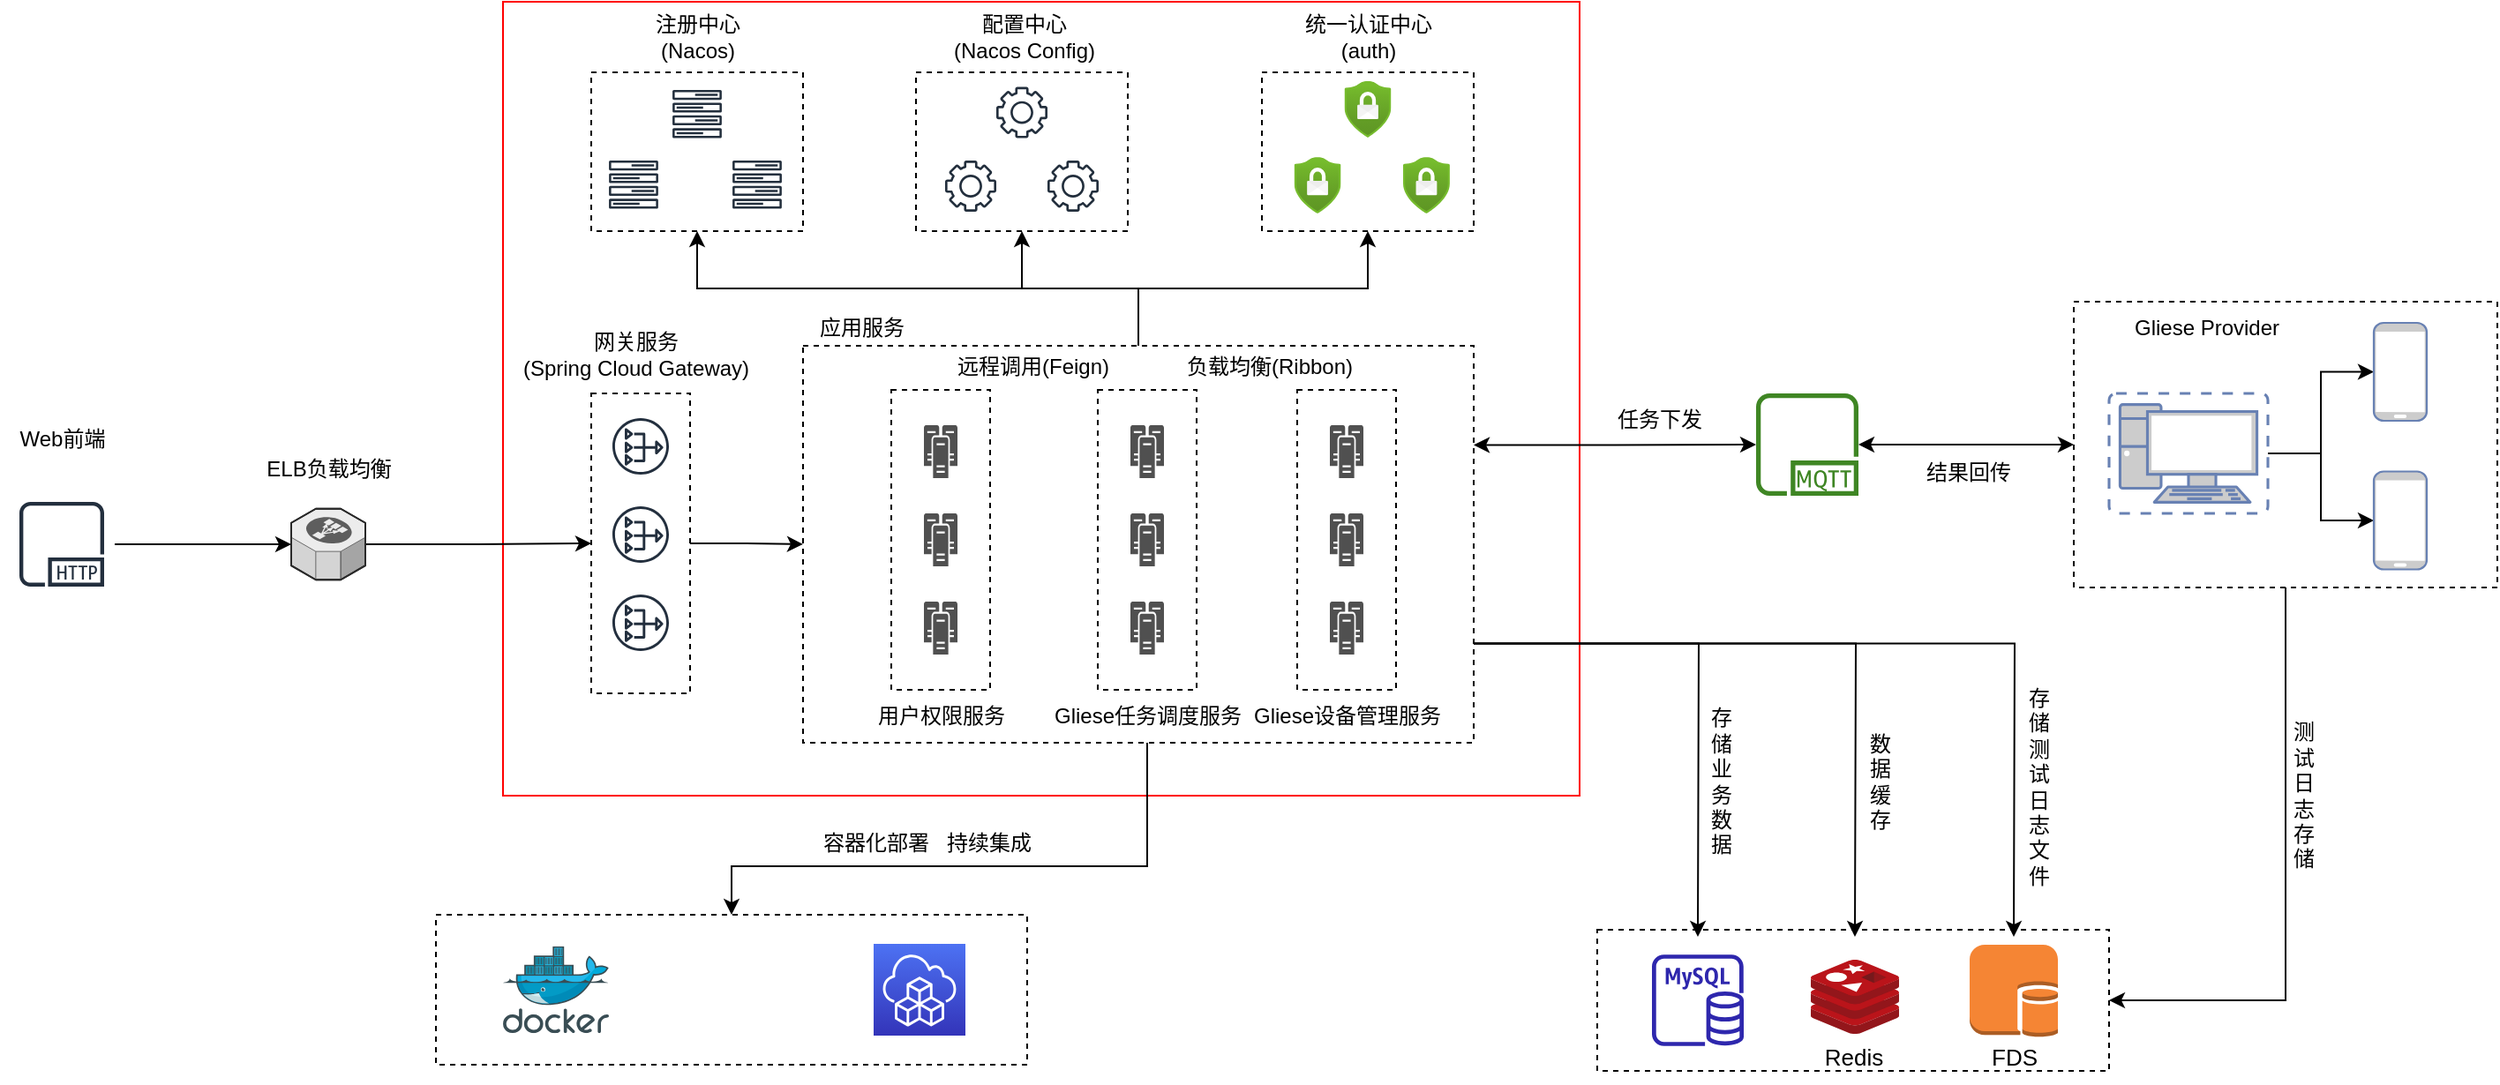 <mxfile version="21.5.0" type="github">
  <diagram name="第 1 页" id="ApSRlv2NEaLqhRoTZmpI">
    <mxGraphModel dx="2260" dy="833" grid="1" gridSize="10" guides="1" tooltips="1" connect="1" arrows="1" fold="1" page="1" pageScale="1" pageWidth="827" pageHeight="1169" math="0" shadow="0">
      <root>
        <mxCell id="0" />
        <mxCell id="1" parent="0" />
        <mxCell id="MoBLjA9N_E7qoeCu4c8N-74" value="" style="rounded=0;whiteSpace=wrap;html=1;dashed=1;" parent="1" vertex="1">
          <mxGeometry x="142" y="957.5" width="335" height="85" as="geometry" />
        </mxCell>
        <mxCell id="ldGGTnW7YCRGI4fySrR4-1" value="" style="rounded=0;whiteSpace=wrap;html=1;strokeColor=#FF0000;" parent="1" vertex="1">
          <mxGeometry x="180" y="440" width="610" height="450" as="geometry" />
        </mxCell>
        <mxCell id="ldGGTnW7YCRGI4fySrR4-10" value="" style="group" parent="1" vertex="1" connectable="0">
          <mxGeometry x="414" y="480" width="120" height="90" as="geometry" />
        </mxCell>
        <mxCell id="ldGGTnW7YCRGI4fySrR4-6" value="" style="rounded=0;whiteSpace=wrap;html=1;dashed=1;" parent="ldGGTnW7YCRGI4fySrR4-10" vertex="1">
          <mxGeometry width="120" height="90" as="geometry" />
        </mxCell>
        <mxCell id="ldGGTnW7YCRGI4fySrR4-7" value="" style="sketch=0;outlineConnect=0;fontColor=#232F3E;gradientColor=none;fillColor=#232F3D;strokeColor=none;dashed=0;verticalLabelPosition=bottom;verticalAlign=top;align=center;html=1;fontSize=12;fontStyle=0;aspect=fixed;pointerEvents=1;shape=mxgraph.aws4.gear;" parent="ldGGTnW7YCRGI4fySrR4-10" vertex="1">
          <mxGeometry x="45.5" y="8.28" width="29" height="29" as="geometry" />
        </mxCell>
        <mxCell id="ldGGTnW7YCRGI4fySrR4-8" value="" style="sketch=0;outlineConnect=0;fontColor=#232F3E;gradientColor=none;fillColor=#232F3D;strokeColor=none;dashed=0;verticalLabelPosition=bottom;verticalAlign=top;align=center;html=1;fontSize=12;fontStyle=0;aspect=fixed;pointerEvents=1;shape=mxgraph.aws4.gear;" parent="ldGGTnW7YCRGI4fySrR4-10" vertex="1">
          <mxGeometry x="16.5" y="50" width="29" height="29" as="geometry" />
        </mxCell>
        <mxCell id="ldGGTnW7YCRGI4fySrR4-9" value="" style="sketch=0;outlineConnect=0;fontColor=#232F3E;gradientColor=none;fillColor=#232F3D;strokeColor=none;dashed=0;verticalLabelPosition=bottom;verticalAlign=top;align=center;html=1;fontSize=12;fontStyle=0;aspect=fixed;pointerEvents=1;shape=mxgraph.aws4.gear;" parent="ldGGTnW7YCRGI4fySrR4-10" vertex="1">
          <mxGeometry x="74.5" y="50" width="29" height="29" as="geometry" />
        </mxCell>
        <mxCell id="ldGGTnW7YCRGI4fySrR4-11" value="" style="group" parent="1" vertex="1" connectable="0">
          <mxGeometry x="230" y="480" width="120" height="90" as="geometry" />
        </mxCell>
        <mxCell id="ldGGTnW7YCRGI4fySrR4-2" value="" style="rounded=0;whiteSpace=wrap;html=1;dashed=1;" parent="ldGGTnW7YCRGI4fySrR4-11" vertex="1">
          <mxGeometry width="120" height="90" as="geometry" />
        </mxCell>
        <mxCell id="ldGGTnW7YCRGI4fySrR4-3" value="" style="sketch=0;outlineConnect=0;fontColor=#232F3E;gradientColor=none;fillColor=#232F3D;strokeColor=none;dashed=0;verticalLabelPosition=bottom;verticalAlign=top;align=center;html=1;fontSize=12;fontStyle=0;aspect=fixed;pointerEvents=1;shape=mxgraph.aws4.forums;" parent="ldGGTnW7YCRGI4fySrR4-11" vertex="1">
          <mxGeometry x="46" y="10" width="28" height="27.28" as="geometry" />
        </mxCell>
        <mxCell id="ldGGTnW7YCRGI4fySrR4-4" value="" style="sketch=0;outlineConnect=0;fontColor=#232F3E;gradientColor=none;fillColor=#232F3D;strokeColor=none;dashed=0;verticalLabelPosition=bottom;verticalAlign=top;align=center;html=1;fontSize=12;fontStyle=0;aspect=fixed;pointerEvents=1;shape=mxgraph.aws4.forums;" parent="ldGGTnW7YCRGI4fySrR4-11" vertex="1">
          <mxGeometry x="10" y="50" width="28" height="27.28" as="geometry" />
        </mxCell>
        <mxCell id="ldGGTnW7YCRGI4fySrR4-5" value="" style="sketch=0;outlineConnect=0;fontColor=#232F3E;gradientColor=none;fillColor=#232F3D;strokeColor=none;dashed=0;verticalLabelPosition=bottom;verticalAlign=top;align=center;html=1;fontSize=12;fontStyle=0;aspect=fixed;pointerEvents=1;shape=mxgraph.aws4.forums;" parent="ldGGTnW7YCRGI4fySrR4-11" vertex="1">
          <mxGeometry x="80" y="50" width="28" height="27.28" as="geometry" />
        </mxCell>
        <mxCell id="ldGGTnW7YCRGI4fySrR4-16" value="" style="group" parent="1" vertex="1" connectable="0">
          <mxGeometry x="230" y="662" width="56" height="170" as="geometry" />
        </mxCell>
        <mxCell id="ldGGTnW7YCRGI4fySrR4-12" value="" style="rounded=0;whiteSpace=wrap;html=1;dashed=1;" parent="ldGGTnW7YCRGI4fySrR4-16" vertex="1">
          <mxGeometry width="56" height="170" as="geometry" />
        </mxCell>
        <mxCell id="ldGGTnW7YCRGI4fySrR4-13" value="" style="sketch=0;outlineConnect=0;fontColor=#232F3E;gradientColor=none;strokeColor=#232F3E;fillColor=#ffffff;dashed=0;verticalLabelPosition=bottom;verticalAlign=top;align=center;html=1;fontSize=12;fontStyle=0;aspect=fixed;shape=mxgraph.aws4.resourceIcon;resIcon=mxgraph.aws4.nat_gateway;" parent="ldGGTnW7YCRGI4fySrR4-16" vertex="1">
          <mxGeometry x="8" y="10" width="40" height="40" as="geometry" />
        </mxCell>
        <mxCell id="ldGGTnW7YCRGI4fySrR4-14" value="" style="sketch=0;outlineConnect=0;fontColor=#232F3E;gradientColor=none;strokeColor=#232F3E;fillColor=#ffffff;dashed=0;verticalLabelPosition=bottom;verticalAlign=top;align=center;html=1;fontSize=12;fontStyle=0;aspect=fixed;shape=mxgraph.aws4.resourceIcon;resIcon=mxgraph.aws4.nat_gateway;" parent="ldGGTnW7YCRGI4fySrR4-16" vertex="1">
          <mxGeometry x="8" y="60" width="40" height="40" as="geometry" />
        </mxCell>
        <mxCell id="ldGGTnW7YCRGI4fySrR4-15" value="" style="sketch=0;outlineConnect=0;fontColor=#232F3E;gradientColor=none;strokeColor=#232F3E;fillColor=#ffffff;dashed=0;verticalLabelPosition=bottom;verticalAlign=top;align=center;html=1;fontSize=12;fontStyle=0;aspect=fixed;shape=mxgraph.aws4.resourceIcon;resIcon=mxgraph.aws4.nat_gateway;" parent="ldGGTnW7YCRGI4fySrR4-16" vertex="1">
          <mxGeometry x="8" y="110" width="40" height="40" as="geometry" />
        </mxCell>
        <mxCell id="MoBLjA9N_E7qoeCu4c8N-61" style="edgeStyle=orthogonalEdgeStyle;rounded=0;orthogonalLoop=1;jettySize=auto;html=1;exitX=1;exitY=0.25;exitDx=0;exitDy=0;startArrow=classic;startFill=1;" parent="1" source="ldGGTnW7YCRGI4fySrR4-17" target="MoBLjA9N_E7qoeCu4c8N-51" edge="1">
          <mxGeometry relative="1" as="geometry" />
        </mxCell>
        <mxCell id="MoBLjA9N_E7qoeCu4c8N-70" style="edgeStyle=orthogonalEdgeStyle;rounded=0;orthogonalLoop=1;jettySize=auto;html=1;exitX=0.5;exitY=0;exitDx=0;exitDy=0;entryX=0.5;entryY=1;entryDx=0;entryDy=0;" parent="1" source="ldGGTnW7YCRGI4fySrR4-17" target="ldGGTnW7YCRGI4fySrR4-2" edge="1">
          <mxGeometry relative="1" as="geometry" />
        </mxCell>
        <mxCell id="MoBLjA9N_E7qoeCu4c8N-71" style="edgeStyle=orthogonalEdgeStyle;rounded=0;orthogonalLoop=1;jettySize=auto;html=1;exitX=0.5;exitY=0;exitDx=0;exitDy=0;entryX=0.5;entryY=1;entryDx=0;entryDy=0;" parent="1" source="ldGGTnW7YCRGI4fySrR4-17" target="ldGGTnW7YCRGI4fySrR4-6" edge="1">
          <mxGeometry relative="1" as="geometry" />
        </mxCell>
        <mxCell id="MoBLjA9N_E7qoeCu4c8N-72" style="edgeStyle=orthogonalEdgeStyle;rounded=0;orthogonalLoop=1;jettySize=auto;html=1;exitX=0.5;exitY=0;exitDx=0;exitDy=0;entryX=0.5;entryY=1;entryDx=0;entryDy=0;" parent="1" source="ldGGTnW7YCRGI4fySrR4-17" target="MoBLjA9N_E7qoeCu4c8N-2" edge="1">
          <mxGeometry relative="1" as="geometry" />
        </mxCell>
        <mxCell id="ldGGTnW7YCRGI4fySrR4-17" value="" style="rounded=0;whiteSpace=wrap;html=1;dashed=1;" parent="1" vertex="1">
          <mxGeometry x="350" y="635" width="380" height="225" as="geometry" />
        </mxCell>
        <mxCell id="ldGGTnW7YCRGI4fySrR4-22" value="" style="group" parent="1" vertex="1" connectable="0">
          <mxGeometry x="400" y="660" width="56" height="170" as="geometry" />
        </mxCell>
        <mxCell id="ldGGTnW7YCRGI4fySrR4-18" value="" style="rounded=0;whiteSpace=wrap;html=1;dashed=1;" parent="ldGGTnW7YCRGI4fySrR4-22" vertex="1">
          <mxGeometry width="56" height="170" as="geometry" />
        </mxCell>
        <mxCell id="ldGGTnW7YCRGI4fySrR4-19" value="" style="sketch=0;pointerEvents=1;shadow=0;dashed=0;html=1;strokeColor=none;fillColor=#505050;labelPosition=center;verticalLabelPosition=bottom;verticalAlign=top;outlineConnect=0;align=center;shape=mxgraph.office.servers.cluster_server;" parent="ldGGTnW7YCRGI4fySrR4-22" vertex="1">
          <mxGeometry x="18.5" y="20" width="19" height="30" as="geometry" />
        </mxCell>
        <mxCell id="ldGGTnW7YCRGI4fySrR4-20" value="" style="sketch=0;pointerEvents=1;shadow=0;dashed=0;html=1;strokeColor=none;fillColor=#505050;labelPosition=center;verticalLabelPosition=bottom;verticalAlign=top;outlineConnect=0;align=center;shape=mxgraph.office.servers.cluster_server;" parent="ldGGTnW7YCRGI4fySrR4-22" vertex="1">
          <mxGeometry x="18.5" y="70" width="19" height="30" as="geometry" />
        </mxCell>
        <mxCell id="ldGGTnW7YCRGI4fySrR4-21" value="" style="sketch=0;pointerEvents=1;shadow=0;dashed=0;html=1;strokeColor=none;fillColor=#505050;labelPosition=center;verticalLabelPosition=bottom;verticalAlign=top;outlineConnect=0;align=center;shape=mxgraph.office.servers.cluster_server;" parent="ldGGTnW7YCRGI4fySrR4-22" vertex="1">
          <mxGeometry x="18.5" y="120" width="19" height="30" as="geometry" />
        </mxCell>
        <mxCell id="ldGGTnW7YCRGI4fySrR4-23" value="" style="group" parent="1" vertex="1" connectable="0">
          <mxGeometry x="517" y="660" width="56" height="170" as="geometry" />
        </mxCell>
        <mxCell id="ldGGTnW7YCRGI4fySrR4-24" value="" style="rounded=0;whiteSpace=wrap;html=1;dashed=1;" parent="ldGGTnW7YCRGI4fySrR4-23" vertex="1">
          <mxGeometry width="56" height="170" as="geometry" />
        </mxCell>
        <mxCell id="ldGGTnW7YCRGI4fySrR4-25" value="" style="sketch=0;pointerEvents=1;shadow=0;dashed=0;html=1;strokeColor=none;fillColor=#505050;labelPosition=center;verticalLabelPosition=bottom;verticalAlign=top;outlineConnect=0;align=center;shape=mxgraph.office.servers.cluster_server;" parent="ldGGTnW7YCRGI4fySrR4-23" vertex="1">
          <mxGeometry x="18.5" y="20" width="19" height="30" as="geometry" />
        </mxCell>
        <mxCell id="ldGGTnW7YCRGI4fySrR4-26" value="" style="sketch=0;pointerEvents=1;shadow=0;dashed=0;html=1;strokeColor=none;fillColor=#505050;labelPosition=center;verticalLabelPosition=bottom;verticalAlign=top;outlineConnect=0;align=center;shape=mxgraph.office.servers.cluster_server;" parent="ldGGTnW7YCRGI4fySrR4-23" vertex="1">
          <mxGeometry x="18.5" y="70" width="19" height="30" as="geometry" />
        </mxCell>
        <mxCell id="ldGGTnW7YCRGI4fySrR4-27" value="" style="sketch=0;pointerEvents=1;shadow=0;dashed=0;html=1;strokeColor=none;fillColor=#505050;labelPosition=center;verticalLabelPosition=bottom;verticalAlign=top;outlineConnect=0;align=center;shape=mxgraph.office.servers.cluster_server;" parent="ldGGTnW7YCRGI4fySrR4-23" vertex="1">
          <mxGeometry x="18.5" y="120" width="19" height="30" as="geometry" />
        </mxCell>
        <mxCell id="MoBLjA9N_E7qoeCu4c8N-44" style="edgeStyle=orthogonalEdgeStyle;rounded=0;orthogonalLoop=1;jettySize=auto;html=1;entryX=0;entryY=0.5;entryDx=0;entryDy=0;" parent="1" source="ldGGTnW7YCRGI4fySrR4-28" target="ldGGTnW7YCRGI4fySrR4-12" edge="1">
          <mxGeometry relative="1" as="geometry" />
        </mxCell>
        <mxCell id="ldGGTnW7YCRGI4fySrR4-28" value="" style="verticalLabelPosition=bottom;html=1;verticalAlign=top;strokeWidth=1;align=center;outlineConnect=0;dashed=0;outlineConnect=0;shape=mxgraph.aws3d.elasticLoadBalancing;fillColor=#ECECEC;strokeColor=#5E5E5E;aspect=fixed;" parent="1" vertex="1">
          <mxGeometry x="60" y="727.37" width="42" height="40.25" as="geometry" />
        </mxCell>
        <mxCell id="MoBLjA9N_E7qoeCu4c8N-12" value="" style="group" parent="1" vertex="1" connectable="0">
          <mxGeometry x="610" y="480" width="120" height="90" as="geometry" />
        </mxCell>
        <mxCell id="MoBLjA9N_E7qoeCu4c8N-2" value="" style="rounded=0;whiteSpace=wrap;html=1;dashed=1;container=0;" parent="MoBLjA9N_E7qoeCu4c8N-12" vertex="1">
          <mxGeometry width="120" height="90" as="geometry" />
        </mxCell>
        <mxCell id="MoBLjA9N_E7qoeCu4c8N-9" value="" style="image;aspect=fixed;html=1;points=[];align=center;fontSize=12;image=img/lib/azure2/security/Security_Center.svg;" parent="MoBLjA9N_E7qoeCu4c8N-12" vertex="1">
          <mxGeometry x="46.76" y="4.86" width="26.47" height="32.14" as="geometry" />
        </mxCell>
        <mxCell id="MoBLjA9N_E7qoeCu4c8N-10" value="" style="image;aspect=fixed;html=1;points=[];align=center;fontSize=12;image=img/lib/azure2/security/Security_Center.svg;" parent="MoBLjA9N_E7qoeCu4c8N-12" vertex="1">
          <mxGeometry x="18.29" y="47.93" width="26.47" height="32.14" as="geometry" />
        </mxCell>
        <mxCell id="MoBLjA9N_E7qoeCu4c8N-11" value="" style="image;aspect=fixed;html=1;points=[];align=center;fontSize=12;image=img/lib/azure2/security/Security_Center.svg;" parent="MoBLjA9N_E7qoeCu4c8N-12" vertex="1">
          <mxGeometry x="80" y="47.93" width="26.47" height="32.14" as="geometry" />
        </mxCell>
        <mxCell id="MoBLjA9N_E7qoeCu4c8N-13" value="" style="group" parent="1" vertex="1" connectable="0">
          <mxGeometry x="630" y="660" width="56" height="170" as="geometry" />
        </mxCell>
        <mxCell id="MoBLjA9N_E7qoeCu4c8N-14" value="" style="rounded=0;whiteSpace=wrap;html=1;dashed=1;" parent="MoBLjA9N_E7qoeCu4c8N-13" vertex="1">
          <mxGeometry width="56" height="170" as="geometry" />
        </mxCell>
        <mxCell id="MoBLjA9N_E7qoeCu4c8N-15" value="" style="sketch=0;pointerEvents=1;shadow=0;dashed=0;html=1;strokeColor=none;fillColor=#505050;labelPosition=center;verticalLabelPosition=bottom;verticalAlign=top;outlineConnect=0;align=center;shape=mxgraph.office.servers.cluster_server;" parent="MoBLjA9N_E7qoeCu4c8N-13" vertex="1">
          <mxGeometry x="18.5" y="20" width="19" height="30" as="geometry" />
        </mxCell>
        <mxCell id="MoBLjA9N_E7qoeCu4c8N-16" value="" style="sketch=0;pointerEvents=1;shadow=0;dashed=0;html=1;strokeColor=none;fillColor=#505050;labelPosition=center;verticalLabelPosition=bottom;verticalAlign=top;outlineConnect=0;align=center;shape=mxgraph.office.servers.cluster_server;" parent="MoBLjA9N_E7qoeCu4c8N-13" vertex="1">
          <mxGeometry x="18.5" y="70" width="19" height="30" as="geometry" />
        </mxCell>
        <mxCell id="MoBLjA9N_E7qoeCu4c8N-17" value="" style="sketch=0;pointerEvents=1;shadow=0;dashed=0;html=1;strokeColor=none;fillColor=#505050;labelPosition=center;verticalLabelPosition=bottom;verticalAlign=top;outlineConnect=0;align=center;shape=mxgraph.office.servers.cluster_server;" parent="MoBLjA9N_E7qoeCu4c8N-13" vertex="1">
          <mxGeometry x="18.5" y="120" width="19" height="30" as="geometry" />
        </mxCell>
        <mxCell id="MoBLjA9N_E7qoeCu4c8N-20" value="" style="image;sketch=0;aspect=fixed;html=1;points=[];align=center;fontSize=12;image=img/lib/mscae/Docker.svg;" parent="1" vertex="1">
          <mxGeometry x="180" y="975.4" width="60" height="49.2" as="geometry" />
        </mxCell>
        <mxCell id="MoBLjA9N_E7qoeCu4c8N-29" value="" style="shape=image;html=1;verticalAlign=top;verticalLabelPosition=bottom;labelBackgroundColor=#ffffff;imageAspect=0;aspect=fixed;image=https://cdn4.iconfinder.com/data/icons/socialcones/508/Gitlab-128.png" parent="1" vertex="1">
          <mxGeometry x="280" y="966" width="68" height="68" as="geometry" />
        </mxCell>
        <mxCell id="MoBLjA9N_E7qoeCu4c8N-32" value="" style="group" parent="1" vertex="1" connectable="0">
          <mxGeometry x="800" y="966" width="290" height="87" as="geometry" />
        </mxCell>
        <mxCell id="MoBLjA9N_E7qoeCu4c8N-22" value="" style="rounded=0;whiteSpace=wrap;html=1;dashed=1;" parent="MoBLjA9N_E7qoeCu4c8N-32" vertex="1">
          <mxGeometry width="290" height="80" as="geometry" />
        </mxCell>
        <mxCell id="MoBLjA9N_E7qoeCu4c8N-23" value="" style="image;sketch=0;aspect=fixed;html=1;points=[];align=center;fontSize=12;image=img/lib/mscae/Cache_Redis_Product.svg;" parent="MoBLjA9N_E7qoeCu4c8N-32" vertex="1">
          <mxGeometry x="121" y="17" width="50" height="42" as="geometry" />
        </mxCell>
        <mxCell id="MoBLjA9N_E7qoeCu4c8N-24" value="" style="sketch=0;outlineConnect=0;fontColor=#232F3E;gradientColor=none;fillColor=#2E27AD;strokeColor=none;dashed=0;verticalLabelPosition=bottom;verticalAlign=top;align=center;html=1;fontSize=12;fontStyle=0;aspect=fixed;pointerEvents=1;shape=mxgraph.aws4.rds_mysql_instance;" parent="MoBLjA9N_E7qoeCu4c8N-32" vertex="1">
          <mxGeometry x="31" y="14" width="52" height="52" as="geometry" />
        </mxCell>
        <mxCell id="MoBLjA9N_E7qoeCu4c8N-25" value="" style="outlineConnect=0;dashed=0;verticalLabelPosition=bottom;verticalAlign=top;align=center;html=1;shape=mxgraph.aws3.db_on_instance;fillColor=#F58534;gradientColor=none;" parent="MoBLjA9N_E7qoeCu4c8N-32" vertex="1">
          <mxGeometry x="211" y="8.5" width="50" height="52.5" as="geometry" />
        </mxCell>
        <mxCell id="MoBLjA9N_E7qoeCu4c8N-30" value="&lt;font style=&quot;font-size: 13px;&quot;&gt;FDS&lt;/font&gt;" style="text;html=1;align=center;verticalAlign=middle;resizable=0;points=[];autosize=1;strokeColor=none;fillColor=none;" parent="MoBLjA9N_E7qoeCu4c8N-32" vertex="1">
          <mxGeometry x="211" y="57" width="50" height="30" as="geometry" />
        </mxCell>
        <mxCell id="MoBLjA9N_E7qoeCu4c8N-31" value="&lt;font style=&quot;font-size: 13px;&quot;&gt;Redis&lt;/font&gt;" style="text;html=1;align=center;verticalAlign=middle;resizable=0;points=[];autosize=1;strokeColor=none;fillColor=none;" parent="MoBLjA9N_E7qoeCu4c8N-32" vertex="1">
          <mxGeometry x="115" y="57" width="60" height="30" as="geometry" />
        </mxCell>
        <mxCell id="MoBLjA9N_E7qoeCu4c8N-77" style="edgeStyle=orthogonalEdgeStyle;rounded=0;orthogonalLoop=1;jettySize=auto;html=1;entryX=0.5;entryY=0;entryDx=0;entryDy=0;" parent="1" source="MoBLjA9N_E7qoeCu4c8N-33" target="MoBLjA9N_E7qoeCu4c8N-74" edge="1">
          <mxGeometry relative="1" as="geometry">
            <Array as="points">
              <mxPoint x="545" y="930" />
              <mxPoint x="310" y="930" />
            </Array>
          </mxGeometry>
        </mxCell>
        <mxCell id="MoBLjA9N_E7qoeCu4c8N-33" value="Gliese任务调度服务" style="text;html=1;align=center;verticalAlign=middle;resizable=0;points=[];autosize=1;strokeColor=none;fillColor=none;" parent="1" vertex="1">
          <mxGeometry x="480" y="830" width="130" height="30" as="geometry" />
        </mxCell>
        <mxCell id="MoBLjA9N_E7qoeCu4c8N-34" value="Gliese设备管理服务" style="text;html=1;align=center;verticalAlign=middle;resizable=0;points=[];autosize=1;strokeColor=none;fillColor=none;" parent="1" vertex="1">
          <mxGeometry x="593" y="830" width="130" height="30" as="geometry" />
        </mxCell>
        <mxCell id="MoBLjA9N_E7qoeCu4c8N-35" value="用户权限服务" style="text;html=1;align=center;verticalAlign=middle;resizable=0;points=[];autosize=1;strokeColor=none;fillColor=none;" parent="1" vertex="1">
          <mxGeometry x="378" y="830" width="100" height="30" as="geometry" />
        </mxCell>
        <mxCell id="MoBLjA9N_E7qoeCu4c8N-36" value="统一认证中心&lt;br&gt;(auth)" style="text;html=1;align=center;verticalAlign=middle;resizable=0;points=[];autosize=1;strokeColor=none;fillColor=none;" parent="1" vertex="1">
          <mxGeometry x="620" y="440" width="100" height="40" as="geometry" />
        </mxCell>
        <mxCell id="MoBLjA9N_E7qoeCu4c8N-37" value="配置中心&lt;br&gt;(Nacos Config)" style="text;html=1;align=center;verticalAlign=middle;resizable=0;points=[];autosize=1;strokeColor=none;fillColor=none;" parent="1" vertex="1">
          <mxGeometry x="425" y="440" width="100" height="40" as="geometry" />
        </mxCell>
        <mxCell id="MoBLjA9N_E7qoeCu4c8N-38" value="注册中心&lt;br&gt;(Nacos)" style="text;html=1;align=center;verticalAlign=middle;resizable=0;points=[];autosize=1;strokeColor=none;fillColor=none;" parent="1" vertex="1">
          <mxGeometry x="255" y="440" width="70" height="40" as="geometry" />
        </mxCell>
        <mxCell id="MoBLjA9N_E7qoeCu4c8N-39" value="网关服务&lt;br&gt;(Spring Cloud Gateway)" style="text;html=1;align=center;verticalAlign=middle;resizable=0;points=[];autosize=1;strokeColor=none;fillColor=none;" parent="1" vertex="1">
          <mxGeometry x="180" y="620" width="150" height="40" as="geometry" />
        </mxCell>
        <mxCell id="MoBLjA9N_E7qoeCu4c8N-40" value="ELB负载均衡" style="text;html=1;align=center;verticalAlign=middle;resizable=0;points=[];autosize=1;strokeColor=none;fillColor=none;" parent="1" vertex="1">
          <mxGeometry x="36" y="690" width="90" height="30" as="geometry" />
        </mxCell>
        <mxCell id="MoBLjA9N_E7qoeCu4c8N-43" style="edgeStyle=orthogonalEdgeStyle;rounded=0;orthogonalLoop=1;jettySize=auto;html=1;" parent="1" source="MoBLjA9N_E7qoeCu4c8N-41" target="ldGGTnW7YCRGI4fySrR4-28" edge="1">
          <mxGeometry relative="1" as="geometry" />
        </mxCell>
        <mxCell id="MoBLjA9N_E7qoeCu4c8N-41" value="" style="sketch=0;outlineConnect=0;fontColor=#232F3E;gradientColor=none;strokeColor=#232F3E;fillColor=#ffffff;dashed=0;verticalLabelPosition=bottom;verticalAlign=top;align=center;html=1;fontSize=12;fontStyle=0;aspect=fixed;shape=mxgraph.aws4.resourceIcon;resIcon=mxgraph.aws4.http_protocol;" parent="1" vertex="1">
          <mxGeometry x="-100" y="717.49" width="60" height="60" as="geometry" />
        </mxCell>
        <mxCell id="MoBLjA9N_E7qoeCu4c8N-42" value="Web前端" style="text;html=1;align=center;verticalAlign=middle;resizable=0;points=[];autosize=1;strokeColor=none;fillColor=none;" parent="1" vertex="1">
          <mxGeometry x="-105" y="672.5" width="70" height="30" as="geometry" />
        </mxCell>
        <mxCell id="MoBLjA9N_E7qoeCu4c8N-45" style="edgeStyle=orthogonalEdgeStyle;rounded=0;orthogonalLoop=1;jettySize=auto;html=1;" parent="1" source="ldGGTnW7YCRGI4fySrR4-12" target="ldGGTnW7YCRGI4fySrR4-17" edge="1">
          <mxGeometry relative="1" as="geometry" />
        </mxCell>
        <mxCell id="MoBLjA9N_E7qoeCu4c8N-48" value="远程调用(Feign)" style="text;html=1;align=center;verticalAlign=middle;resizable=0;points=[];autosize=1;strokeColor=none;fillColor=none;" parent="1" vertex="1">
          <mxGeometry x="425" y="632" width="110" height="30" as="geometry" />
        </mxCell>
        <mxCell id="MoBLjA9N_E7qoeCu4c8N-49" value="负载均衡(Ribbon)" style="text;html=1;align=center;verticalAlign=middle;resizable=0;points=[];autosize=1;strokeColor=none;fillColor=none;" parent="1" vertex="1">
          <mxGeometry x="554" y="632" width="120" height="30" as="geometry" />
        </mxCell>
        <mxCell id="MoBLjA9N_E7qoeCu4c8N-67" style="edgeStyle=orthogonalEdgeStyle;rounded=0;orthogonalLoop=1;jettySize=auto;html=1;entryX=0;entryY=0.5;entryDx=0;entryDy=0;startArrow=classic;startFill=1;" parent="1" source="MoBLjA9N_E7qoeCu4c8N-51" target="MoBLjA9N_E7qoeCu4c8N-62" edge="1">
          <mxGeometry relative="1" as="geometry" />
        </mxCell>
        <mxCell id="MoBLjA9N_E7qoeCu4c8N-51" value="" style="sketch=0;outlineConnect=0;fontColor=#232F3E;gradientColor=none;fillColor=#3F8624;strokeColor=none;dashed=0;verticalLabelPosition=bottom;verticalAlign=top;align=center;html=1;fontSize=12;fontStyle=0;aspect=fixed;pointerEvents=1;shape=mxgraph.aws4.mqtt_protocol;" parent="1" vertex="1">
          <mxGeometry x="890" y="662" width="58" height="58" as="geometry" />
        </mxCell>
        <mxCell id="MoBLjA9N_E7qoeCu4c8N-54" style="edgeStyle=orthogonalEdgeStyle;rounded=0;orthogonalLoop=1;jettySize=auto;html=1;exitX=1;exitY=0.75;exitDx=0;exitDy=0;" parent="1" source="ldGGTnW7YCRGI4fySrR4-17" edge="1">
          <mxGeometry relative="1" as="geometry">
            <mxPoint x="857" y="970" as="targetPoint" />
          </mxGeometry>
        </mxCell>
        <mxCell id="MoBLjA9N_E7qoeCu4c8N-55" style="edgeStyle=orthogonalEdgeStyle;rounded=0;orthogonalLoop=1;jettySize=auto;html=1;exitX=1;exitY=0.75;exitDx=0;exitDy=0;" parent="1" source="ldGGTnW7YCRGI4fySrR4-17" edge="1">
          <mxGeometry relative="1" as="geometry">
            <mxPoint x="946" y="970" as="targetPoint" />
          </mxGeometry>
        </mxCell>
        <mxCell id="MoBLjA9N_E7qoeCu4c8N-56" style="edgeStyle=orthogonalEdgeStyle;rounded=0;orthogonalLoop=1;jettySize=auto;html=1;exitX=1;exitY=0.75;exitDx=0;exitDy=0;" parent="1" source="ldGGTnW7YCRGI4fySrR4-17" edge="1">
          <mxGeometry relative="1" as="geometry">
            <mxPoint x="1036" y="970" as="targetPoint" />
          </mxGeometry>
        </mxCell>
        <mxCell id="MoBLjA9N_E7qoeCu4c8N-58" value="存&lt;br&gt;储&lt;br&gt;业&lt;br&gt;务&lt;br&gt;数&lt;br&gt;据" style="text;html=1;align=center;verticalAlign=middle;resizable=0;points=[];autosize=1;strokeColor=none;fillColor=none;" parent="1" vertex="1">
          <mxGeometry x="850" y="832" width="40" height="100" as="geometry" />
        </mxCell>
        <mxCell id="MoBLjA9N_E7qoeCu4c8N-59" value="数&lt;br&gt;据&lt;br&gt;缓&lt;br&gt;存" style="text;html=1;align=center;verticalAlign=middle;resizable=0;points=[];autosize=1;strokeColor=none;fillColor=none;" parent="1" vertex="1">
          <mxGeometry x="940" y="847" width="40" height="70" as="geometry" />
        </mxCell>
        <mxCell id="MoBLjA9N_E7qoeCu4c8N-60" value="存&lt;br&gt;储&lt;br&gt;测&lt;br&gt;试&lt;br&gt;日&lt;br&gt;志&lt;br&gt;文&lt;br&gt;件" style="text;html=1;align=center;verticalAlign=middle;resizable=0;points=[];autosize=1;strokeColor=none;fillColor=none;" parent="1" vertex="1">
          <mxGeometry x="1030" y="820" width="40" height="130" as="geometry" />
        </mxCell>
        <mxCell id="MoBLjA9N_E7qoeCu4c8N-63" value="" style="sketch=0;points=[[0,0,0],[0.25,0,0],[0.5,0,0],[0.75,0,0],[1,0,0],[0,1,0],[0.25,1,0],[0.5,1,0],[0.75,1,0],[1,1,0],[0,0.25,0],[0,0.5,0],[0,0.75,0],[1,0.25,0],[1,0.5,0],[1,0.75,0]];outlineConnect=0;fontColor=#232F3E;gradientColor=#4D72F3;gradientDirection=north;fillColor=#3334B9;strokeColor=#ffffff;dashed=0;verticalLabelPosition=bottom;verticalAlign=top;align=center;html=1;fontSize=12;fontStyle=0;aspect=fixed;shape=mxgraph.aws4.resourceIcon;resIcon=mxgraph.aws4.cloud_development_kit;" parent="1" vertex="1">
          <mxGeometry x="390" y="974" width="52" height="52" as="geometry" />
        </mxCell>
        <mxCell id="MoBLjA9N_E7qoeCu4c8N-66" value="" style="group" parent="1" vertex="1" connectable="0">
          <mxGeometry x="1070" y="610" width="240" height="162" as="geometry" />
        </mxCell>
        <mxCell id="MoBLjA9N_E7qoeCu4c8N-62" value="" style="rounded=0;whiteSpace=wrap;html=1;dashed=1;" parent="MoBLjA9N_E7qoeCu4c8N-66" vertex="1">
          <mxGeometry width="240" height="162" as="geometry" />
        </mxCell>
        <mxCell id="MoBLjA9N_E7qoeCu4c8N-75" style="edgeStyle=orthogonalEdgeStyle;rounded=0;orthogonalLoop=1;jettySize=auto;html=1;exitX=1;exitY=0.5;exitDx=0;exitDy=0;exitPerimeter=0;" parent="MoBLjA9N_E7qoeCu4c8N-66" source="MoBLjA9N_E7qoeCu4c8N-26" target="MoBLjA9N_E7qoeCu4c8N-64" edge="1">
          <mxGeometry relative="1" as="geometry" />
        </mxCell>
        <mxCell id="MoBLjA9N_E7qoeCu4c8N-76" style="edgeStyle=orthogonalEdgeStyle;rounded=0;orthogonalLoop=1;jettySize=auto;html=1;exitX=1;exitY=0.5;exitDx=0;exitDy=0;exitPerimeter=0;entryX=0;entryY=0.5;entryDx=0;entryDy=0;entryPerimeter=0;" parent="MoBLjA9N_E7qoeCu4c8N-66" source="MoBLjA9N_E7qoeCu4c8N-26" target="MoBLjA9N_E7qoeCu4c8N-27" edge="1">
          <mxGeometry relative="1" as="geometry" />
        </mxCell>
        <mxCell id="MoBLjA9N_E7qoeCu4c8N-26" value="" style="fontColor=#0066CC;verticalAlign=top;verticalLabelPosition=bottom;labelPosition=center;align=center;html=1;outlineConnect=0;fillColor=#CCCCCC;strokeColor=#6881B3;gradientColor=none;gradientDirection=north;strokeWidth=2;shape=mxgraph.networks.virtual_pc;" parent="MoBLjA9N_E7qoeCu4c8N-66" vertex="1">
          <mxGeometry x="20" y="52" width="90" height="68" as="geometry" />
        </mxCell>
        <mxCell id="MoBLjA9N_E7qoeCu4c8N-27" value="" style="fontColor=#0066CC;verticalAlign=top;verticalLabelPosition=bottom;labelPosition=center;align=center;html=1;outlineConnect=0;fillColor=#CCCCCC;strokeColor=#6881B3;gradientColor=none;gradientDirection=north;strokeWidth=2;shape=mxgraph.networks.mobile;" parent="MoBLjA9N_E7qoeCu4c8N-66" vertex="1">
          <mxGeometry x="170" y="96.25" width="30" height="55.5" as="geometry" />
        </mxCell>
        <mxCell id="MoBLjA9N_E7qoeCu4c8N-64" value="" style="fontColor=#0066CC;verticalAlign=top;verticalLabelPosition=bottom;labelPosition=center;align=center;html=1;outlineConnect=0;fillColor=#CCCCCC;strokeColor=#6881B3;gradientColor=none;gradientDirection=north;strokeWidth=2;shape=mxgraph.networks.mobile;" parent="MoBLjA9N_E7qoeCu4c8N-66" vertex="1">
          <mxGeometry x="170" y="12" width="30" height="55.5" as="geometry" />
        </mxCell>
        <mxCell id="MoBLjA9N_E7qoeCu4c8N-65" value="Gliese Provider" style="text;html=1;align=center;verticalAlign=middle;resizable=0;points=[];autosize=1;strokeColor=none;fillColor=none;" parent="MoBLjA9N_E7qoeCu4c8N-66" vertex="1">
          <mxGeometry x="20" width="110" height="30" as="geometry" />
        </mxCell>
        <mxCell id="MoBLjA9N_E7qoeCu4c8N-73" value="应用服务" style="text;html=1;align=center;verticalAlign=middle;resizable=0;points=[];autosize=1;strokeColor=none;fillColor=none;" parent="1" vertex="1">
          <mxGeometry x="348" y="610" width="70" height="30" as="geometry" />
        </mxCell>
        <mxCell id="MoBLjA9N_E7qoeCu4c8N-78" value="容器化部署&amp;nbsp; &amp;nbsp;持续集成" style="text;html=1;align=center;verticalAlign=middle;resizable=0;points=[];autosize=1;strokeColor=none;fillColor=none;" parent="1" vertex="1">
          <mxGeometry x="350" y="902" width="140" height="30" as="geometry" />
        </mxCell>
        <mxCell id="WhV6OlWppVEnwjbfrkBx-2" value="任务下发" style="text;html=1;align=center;verticalAlign=middle;resizable=0;points=[];autosize=1;strokeColor=none;fillColor=none;" vertex="1" parent="1">
          <mxGeometry x="800" y="662" width="70" height="30" as="geometry" />
        </mxCell>
        <mxCell id="WhV6OlWppVEnwjbfrkBx-3" value="结果回传" style="text;html=1;align=center;verticalAlign=middle;resizable=0;points=[];autosize=1;strokeColor=none;fillColor=none;" vertex="1" parent="1">
          <mxGeometry x="975" y="692" width="70" height="30" as="geometry" />
        </mxCell>
        <mxCell id="WhV6OlWppVEnwjbfrkBx-4" style="edgeStyle=orthogonalEdgeStyle;rounded=0;orthogonalLoop=1;jettySize=auto;html=1;exitX=0.5;exitY=1;exitDx=0;exitDy=0;entryX=1;entryY=0.5;entryDx=0;entryDy=0;" edge="1" parent="1" source="MoBLjA9N_E7qoeCu4c8N-62" target="MoBLjA9N_E7qoeCu4c8N-22">
          <mxGeometry relative="1" as="geometry" />
        </mxCell>
        <mxCell id="WhV6OlWppVEnwjbfrkBx-5" value="测&lt;br&gt;试&lt;br&gt;日&lt;br&gt;志&lt;br&gt;存&lt;br&gt;储" style="text;html=1;align=center;verticalAlign=middle;resizable=0;points=[];autosize=1;strokeColor=none;fillColor=none;" vertex="1" parent="1">
          <mxGeometry x="1180" y="840" width="40" height="100" as="geometry" />
        </mxCell>
      </root>
    </mxGraphModel>
  </diagram>
</mxfile>
